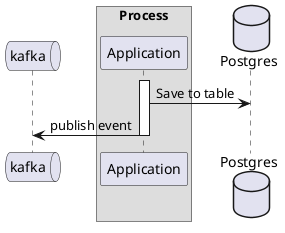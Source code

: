 @startuml
queue kafka
box Process
participant Application
end box
database Postgres

activate Application
Application -> Postgres: Save to table
Application -> kafka: publish event
deactivate Application

@enduml